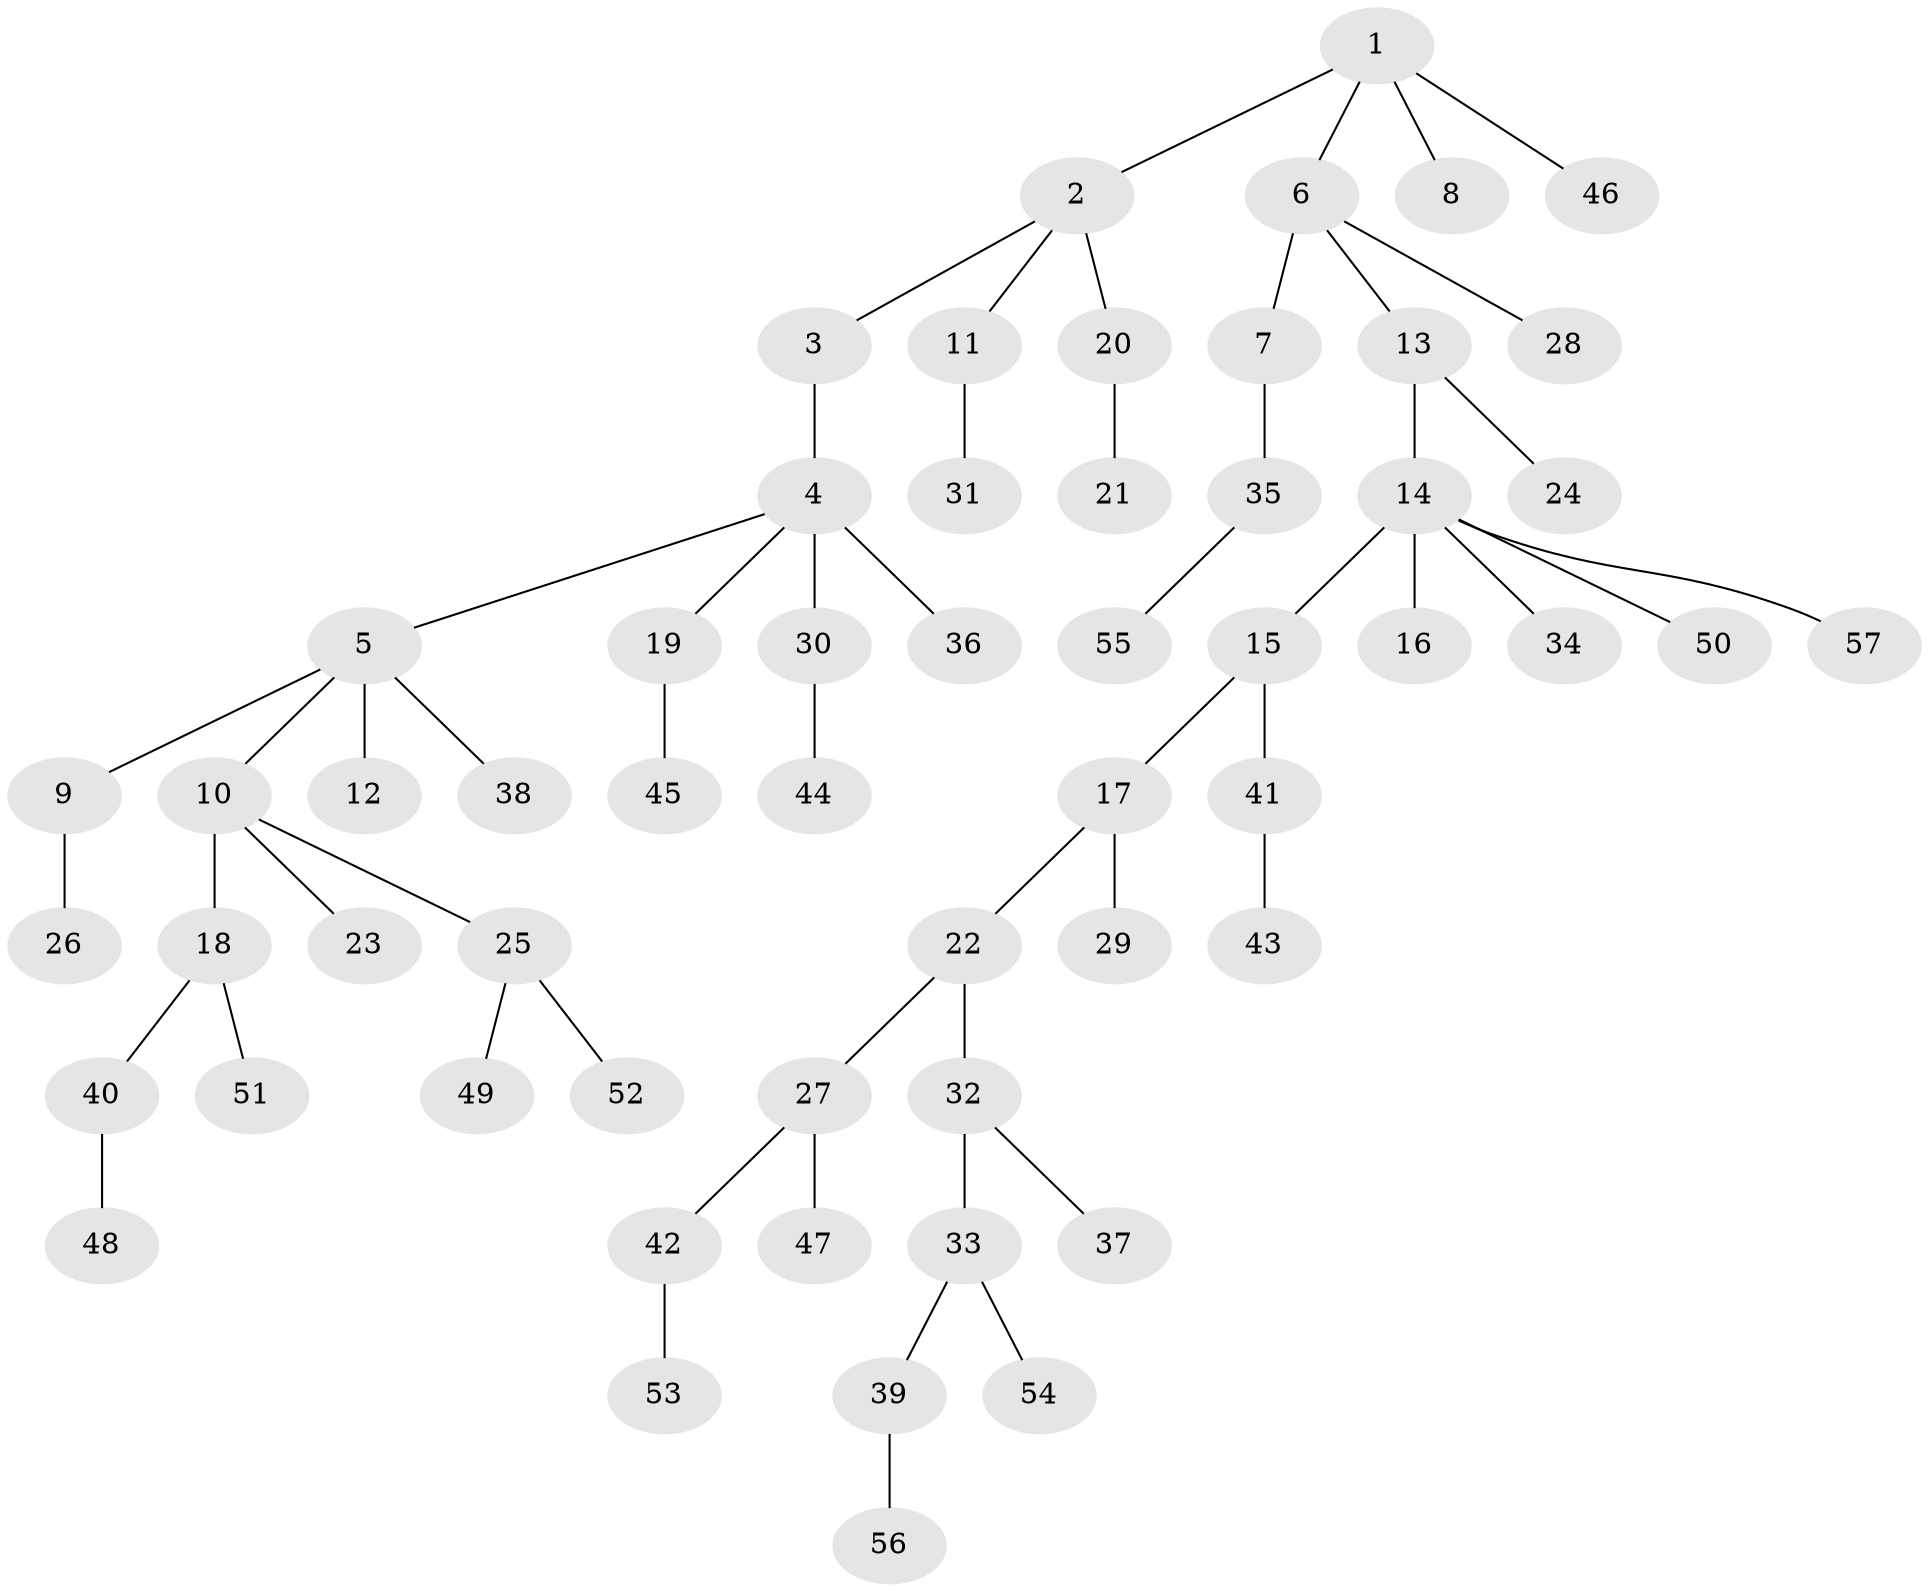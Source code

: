 // coarse degree distribution, {4: 0.10256410256410256, 2: 0.2564102564102564, 6: 0.02564102564102564, 1: 0.48717948717948717, 3: 0.1282051282051282}
// Generated by graph-tools (version 1.1) at 2025/19/03/04/25 18:19:10]
// undirected, 57 vertices, 56 edges
graph export_dot {
graph [start="1"]
  node [color=gray90,style=filled];
  1;
  2;
  3;
  4;
  5;
  6;
  7;
  8;
  9;
  10;
  11;
  12;
  13;
  14;
  15;
  16;
  17;
  18;
  19;
  20;
  21;
  22;
  23;
  24;
  25;
  26;
  27;
  28;
  29;
  30;
  31;
  32;
  33;
  34;
  35;
  36;
  37;
  38;
  39;
  40;
  41;
  42;
  43;
  44;
  45;
  46;
  47;
  48;
  49;
  50;
  51;
  52;
  53;
  54;
  55;
  56;
  57;
  1 -- 2;
  1 -- 6;
  1 -- 8;
  1 -- 46;
  2 -- 3;
  2 -- 11;
  2 -- 20;
  3 -- 4;
  4 -- 5;
  4 -- 19;
  4 -- 30;
  4 -- 36;
  5 -- 9;
  5 -- 10;
  5 -- 12;
  5 -- 38;
  6 -- 7;
  6 -- 13;
  6 -- 28;
  7 -- 35;
  9 -- 26;
  10 -- 18;
  10 -- 23;
  10 -- 25;
  11 -- 31;
  13 -- 14;
  13 -- 24;
  14 -- 15;
  14 -- 16;
  14 -- 34;
  14 -- 50;
  14 -- 57;
  15 -- 17;
  15 -- 41;
  17 -- 22;
  17 -- 29;
  18 -- 40;
  18 -- 51;
  19 -- 45;
  20 -- 21;
  22 -- 27;
  22 -- 32;
  25 -- 49;
  25 -- 52;
  27 -- 42;
  27 -- 47;
  30 -- 44;
  32 -- 33;
  32 -- 37;
  33 -- 39;
  33 -- 54;
  35 -- 55;
  39 -- 56;
  40 -- 48;
  41 -- 43;
  42 -- 53;
}
